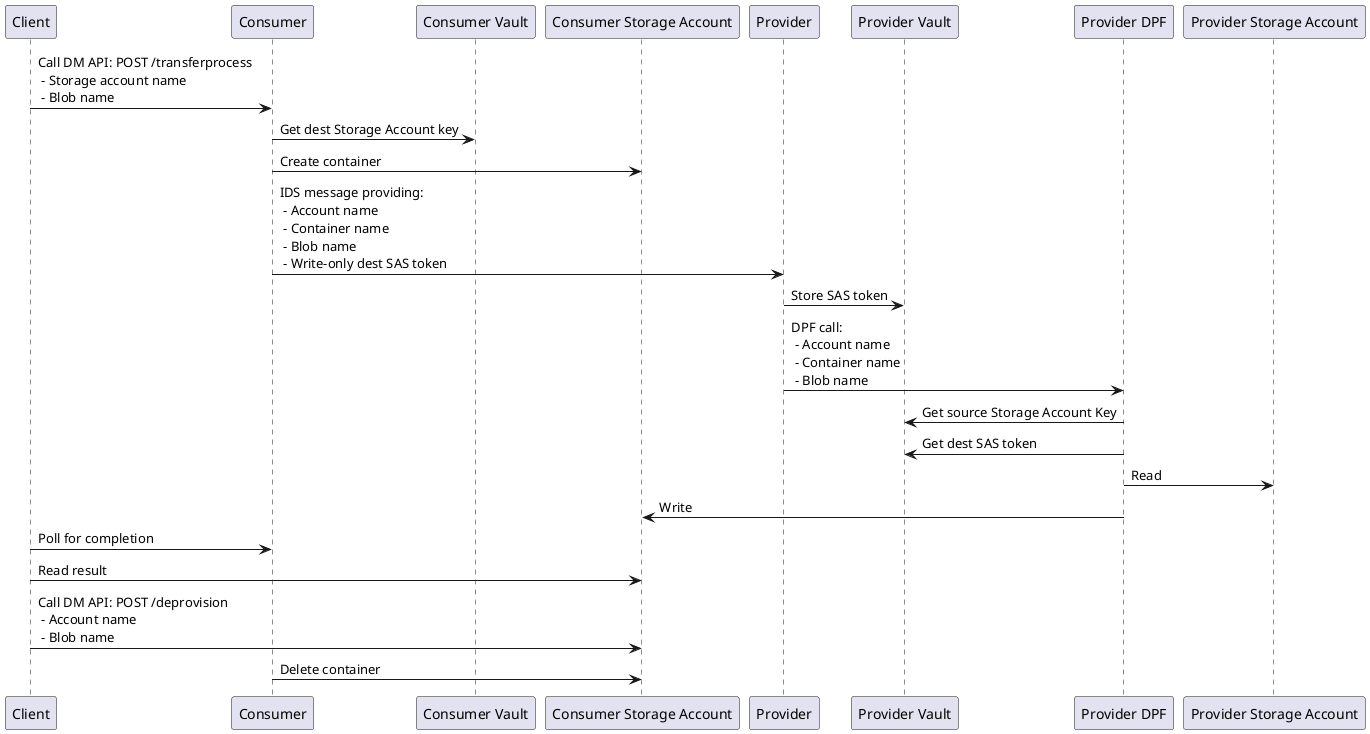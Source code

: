'
'  Copyright (c) 2022 Microsoft Corporation
'
'  This program and the accompanying materials are made available under the
'  terms of the Apache License, Version 2.0 which is available at
'  https://www.apache.org/licenses/LICENSE-2.0
'
'  SPDX-License-Identifier: Apache-2.0
'
'  Contributors:
'       Microsoft Corporation - Initial document
'
'

@startuml
Client -> Consumer: Call DM API: POST /transferprocess \n - Storage account name \n - Blob name
Consumer -> "Consumer Vault": Get dest Storage Account key
Consumer -> "Consumer Storage Account": Create container
Consumer -> Provider: IDS message providing: \n - Account name \n - Container name \n - Blob name \n - Write-only dest SAS token
Provider -> "Provider Vault": Store SAS token
Provider -> "Provider DPF": DPF call: \n - Account name \n - Container name \n - Blob name
"Provider DPF" -> "Provider Vault": Get source Storage Account Key
"Provider DPF" -> "Provider Vault": Get dest SAS token
"Provider DPF" -> "Provider Storage Account": Read
"Provider DPF" -> "Consumer Storage Account": Write
Client -> Consumer: Poll for completion
Client -> "Consumer Storage Account": Read result
Client -> "Consumer Storage Account": Call DM API: POST /deprovision \n - Account name \n - Blob name
Consumer -> "Consumer Storage Account": Delete container
@enduml